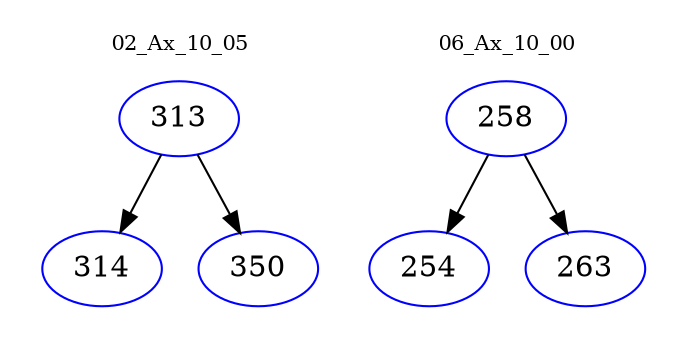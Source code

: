 digraph{
subgraph cluster_0 {
color = white
label = "02_Ax_10_05";
fontsize=10;
T0_313 [label="313", color="blue"]
T0_313 -> T0_314 [color="black"]
T0_314 [label="314", color="blue"]
T0_313 -> T0_350 [color="black"]
T0_350 [label="350", color="blue"]
}
subgraph cluster_1 {
color = white
label = "06_Ax_10_00";
fontsize=10;
T1_258 [label="258", color="blue"]
T1_258 -> T1_254 [color="black"]
T1_254 [label="254", color="blue"]
T1_258 -> T1_263 [color="black"]
T1_263 [label="263", color="blue"]
}
}
